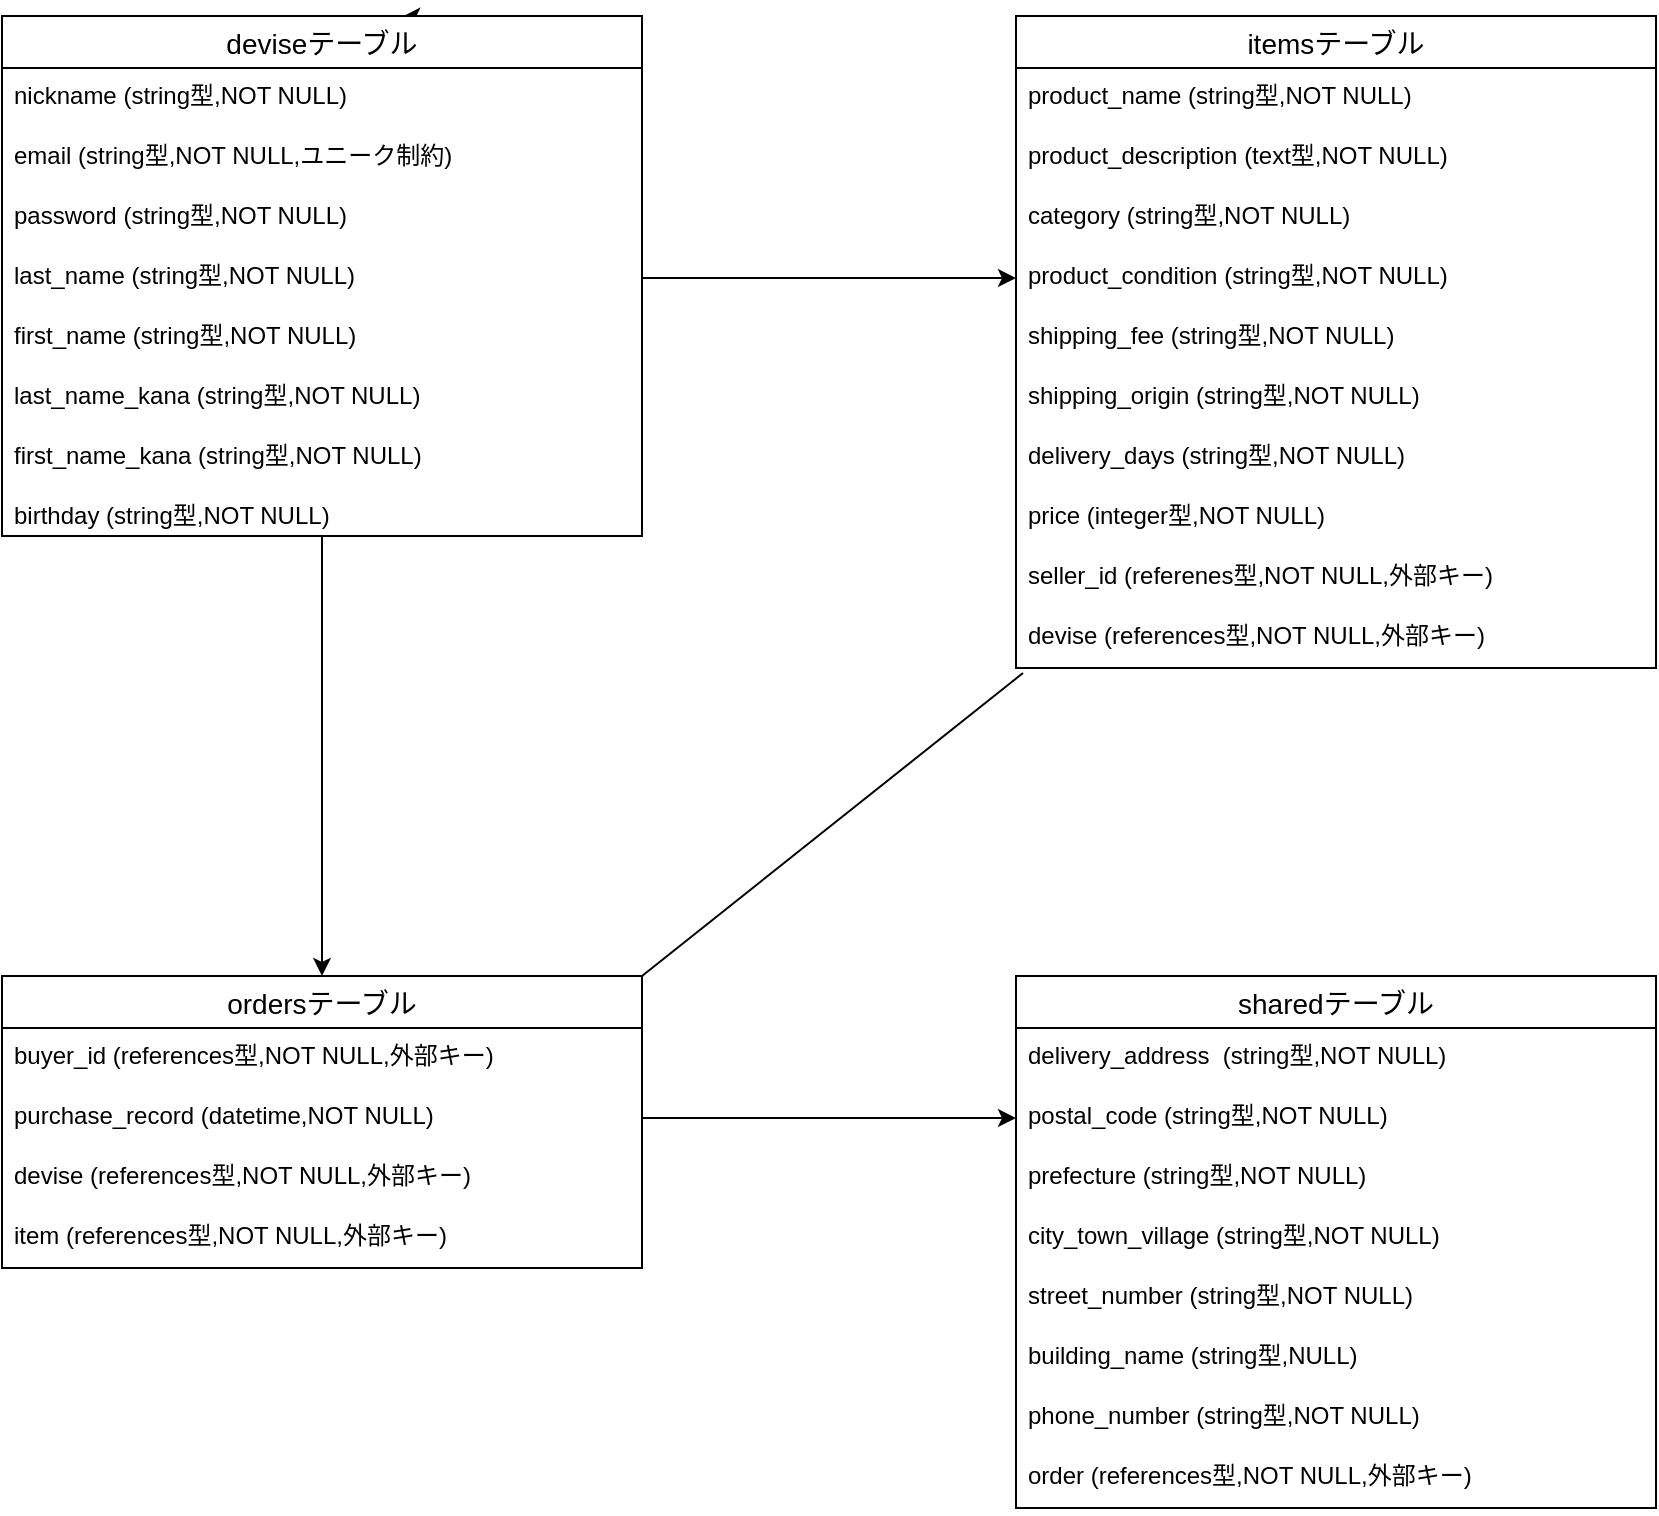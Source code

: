 <mxfile>
    <diagram id="VC_56RHJ9kjLEV1A4pTZ" name="ページ1">
        <mxGraphModel dx="716" dy="437" grid="1" gridSize="10" guides="1" tooltips="1" connect="1" arrows="1" fold="1" page="1" pageScale="1" pageWidth="827" pageHeight="1169" math="0" shadow="0">
            <root>
                <mxCell id="0"/>
                <mxCell id="1" parent="0"/>
                <mxCell id="H9mOBy8NTir6bm8V047Q-1" value="itemsテーブル" style="swimlane;fontStyle=0;childLayout=stackLayout;horizontal=1;startSize=26;horizontalStack=0;resizeParent=1;resizeParentMax=0;resizeLast=0;collapsible=1;marginBottom=0;align=center;fontSize=14;" vertex="1" parent="1">
                    <mxGeometry x="507" y="120" width="320" height="326" as="geometry"/>
                </mxCell>
                <mxCell id="H9mOBy8NTir6bm8V047Q-2" value="product_name (string型,NOT NULL)" style="text;strokeColor=none;fillColor=none;spacingLeft=4;spacingRight=4;overflow=hidden;rotatable=0;points=[[0,0.5],[1,0.5]];portConstraint=eastwest;fontSize=12;" vertex="1" parent="H9mOBy8NTir6bm8V047Q-1">
                    <mxGeometry y="26" width="320" height="30" as="geometry"/>
                </mxCell>
                <mxCell id="H9mOBy8NTir6bm8V047Q-26" value="product_description (text型,NOT NULL)" style="text;strokeColor=none;fillColor=none;spacingLeft=4;spacingRight=4;overflow=hidden;rotatable=0;points=[[0,0.5],[1,0.5]];portConstraint=eastwest;fontSize=12;" vertex="1" parent="H9mOBy8NTir6bm8V047Q-1">
                    <mxGeometry y="56" width="320" height="30" as="geometry"/>
                </mxCell>
                <mxCell id="H9mOBy8NTir6bm8V047Q-3" value="category (string型,NOT NULL)" style="text;strokeColor=none;fillColor=none;spacingLeft=4;spacingRight=4;overflow=hidden;rotatable=0;points=[[0,0.5],[1,0.5]];portConstraint=eastwest;fontSize=12;" vertex="1" parent="H9mOBy8NTir6bm8V047Q-1">
                    <mxGeometry y="86" width="320" height="30" as="geometry"/>
                </mxCell>
                <mxCell id="H9mOBy8NTir6bm8V047Q-4" value="product_condition (string型,NOT NULL)" style="text;strokeColor=none;fillColor=none;spacingLeft=4;spacingRight=4;overflow=hidden;rotatable=0;points=[[0,0.5],[1,0.5]];portConstraint=eastwest;fontSize=12;" vertex="1" parent="H9mOBy8NTir6bm8V047Q-1">
                    <mxGeometry y="116" width="320" height="30" as="geometry"/>
                </mxCell>
                <mxCell id="H9mOBy8NTir6bm8V047Q-33" value="shipping_fee (string型,NOT NULL)" style="text;strokeColor=none;fillColor=none;spacingLeft=4;spacingRight=4;overflow=hidden;rotatable=0;points=[[0,0.5],[1,0.5]];portConstraint=eastwest;fontSize=12;" vertex="1" parent="H9mOBy8NTir6bm8V047Q-1">
                    <mxGeometry y="146" width="320" height="30" as="geometry"/>
                </mxCell>
                <mxCell id="H9mOBy8NTir6bm8V047Q-25" value="shipping_origin (string型,NOT NULL)" style="text;strokeColor=none;fillColor=none;spacingLeft=4;spacingRight=4;overflow=hidden;rotatable=0;points=[[0,0.5],[1,0.5]];portConstraint=eastwest;fontSize=12;" vertex="1" parent="H9mOBy8NTir6bm8V047Q-1">
                    <mxGeometry y="176" width="320" height="30" as="geometry"/>
                </mxCell>
                <mxCell id="H9mOBy8NTir6bm8V047Q-32" value="delivery_days (string型,NOT NULL)" style="text;strokeColor=none;fillColor=none;spacingLeft=4;spacingRight=4;overflow=hidden;rotatable=0;points=[[0,0.5],[1,0.5]];portConstraint=eastwest;fontSize=12;" vertex="1" parent="H9mOBy8NTir6bm8V047Q-1">
                    <mxGeometry y="206" width="320" height="30" as="geometry"/>
                </mxCell>
                <mxCell id="H9mOBy8NTir6bm8V047Q-27" value="price (integer型,NOT NULL)" style="text;strokeColor=none;fillColor=none;spacingLeft=4;spacingRight=4;overflow=hidden;rotatable=0;points=[[0,0.5],[1,0.5]];portConstraint=eastwest;fontSize=12;" vertex="1" parent="H9mOBy8NTir6bm8V047Q-1">
                    <mxGeometry y="236" width="320" height="30" as="geometry"/>
                </mxCell>
                <mxCell id="H9mOBy8NTir6bm8V047Q-5" value="seller_id (referenes型,NOT NULL,外部キー)" style="text;strokeColor=none;fillColor=none;spacingLeft=4;spacingRight=4;overflow=hidden;rotatable=0;points=[[0,0.5],[1,0.5]];portConstraint=eastwest;fontSize=12;" vertex="1" parent="H9mOBy8NTir6bm8V047Q-1">
                    <mxGeometry y="266" width="320" height="30" as="geometry"/>
                </mxCell>
                <mxCell id="H9mOBy8NTir6bm8V047Q-48" value="devise (references型,NOT NULL,外部キー)" style="text;strokeColor=none;fillColor=none;spacingLeft=4;spacingRight=4;overflow=hidden;rotatable=0;points=[[0,0.5],[1,0.5]];portConstraint=eastwest;fontSize=12;" vertex="1" parent="H9mOBy8NTir6bm8V047Q-1">
                    <mxGeometry y="296" width="320" height="30" as="geometry"/>
                </mxCell>
                <mxCell id="H9mOBy8NTir6bm8V047Q-42" style="edgeStyle=none;html=1;exitX=1;exitY=0;exitDx=0;exitDy=0;" edge="1" parent="1" source="H9mOBy8NTir6bm8V047Q-6">
                    <mxGeometry relative="1" as="geometry">
                        <mxPoint x="200.143" y="120.286" as="targetPoint"/>
                    </mxGeometry>
                </mxCell>
                <mxCell id="H9mOBy8NTir6bm8V047Q-6" value="deviseテーブル" style="swimlane;fontStyle=0;childLayout=stackLayout;horizontal=1;startSize=26;horizontalStack=0;resizeParent=1;resizeParentMax=0;resizeLast=0;collapsible=1;marginBottom=0;align=center;fontSize=14;" vertex="1" parent="1">
                    <mxGeometry y="120" width="320" height="260" as="geometry"/>
                </mxCell>
                <mxCell id="H9mOBy8NTir6bm8V047Q-8" value="nickname (string型,NOT NULL)" style="text;strokeColor=none;fillColor=none;spacingLeft=4;spacingRight=4;overflow=hidden;rotatable=0;points=[[0,0.5],[1,0.5]];portConstraint=eastwest;fontSize=12;" vertex="1" parent="H9mOBy8NTir6bm8V047Q-6">
                    <mxGeometry y="26" width="320" height="30" as="geometry"/>
                </mxCell>
                <mxCell id="H9mOBy8NTir6bm8V047Q-9" value="email (string型,NOT NULL,ユニーク制約)" style="text;strokeColor=none;fillColor=none;spacingLeft=4;spacingRight=4;overflow=hidden;rotatable=0;points=[[0,0.5],[1,0.5]];portConstraint=eastwest;fontSize=12;" vertex="1" parent="H9mOBy8NTir6bm8V047Q-6">
                    <mxGeometry y="56" width="320" height="30" as="geometry"/>
                </mxCell>
                <mxCell id="H9mOBy8NTir6bm8V047Q-19" value="password (string型,NOT NULL)" style="text;strokeColor=none;fillColor=none;spacingLeft=4;spacingRight=4;overflow=hidden;rotatable=0;points=[[0,0.5],[1,0.5]];portConstraint=eastwest;fontSize=12;" vertex="1" parent="H9mOBy8NTir6bm8V047Q-6">
                    <mxGeometry y="86" width="320" height="30" as="geometry"/>
                </mxCell>
                <mxCell id="H9mOBy8NTir6bm8V047Q-21" value="last_name (string型,NOT NULL)" style="text;strokeColor=none;fillColor=none;spacingLeft=4;spacingRight=4;overflow=hidden;rotatable=0;points=[[0,0.5],[1,0.5]];portConstraint=eastwest;fontSize=12;" vertex="1" parent="H9mOBy8NTir6bm8V047Q-6">
                    <mxGeometry y="116" width="320" height="30" as="geometry"/>
                </mxCell>
                <mxCell id="H9mOBy8NTir6bm8V047Q-22" value="first_name (string型,NOT NULL)" style="text;strokeColor=none;fillColor=none;spacingLeft=4;spacingRight=4;overflow=hidden;rotatable=0;points=[[0,0.5],[1,0.5]];portConstraint=eastwest;fontSize=12;" vertex="1" parent="H9mOBy8NTir6bm8V047Q-6">
                    <mxGeometry y="146" width="320" height="30" as="geometry"/>
                </mxCell>
                <mxCell id="H9mOBy8NTir6bm8V047Q-23" value="last_name_kana (string型,NOT NULL)" style="text;strokeColor=none;fillColor=none;spacingLeft=4;spacingRight=4;overflow=hidden;rotatable=0;points=[[0,0.5],[1,0.5]];portConstraint=eastwest;fontSize=12;" vertex="1" parent="H9mOBy8NTir6bm8V047Q-6">
                    <mxGeometry y="176" width="320" height="30" as="geometry"/>
                </mxCell>
                <mxCell id="H9mOBy8NTir6bm8V047Q-24" value="first_name_kana (string型,NOT NULL)" style="text;strokeColor=none;fillColor=none;spacingLeft=4;spacingRight=4;overflow=hidden;rotatable=0;points=[[0,0.5],[1,0.5]];portConstraint=eastwest;fontSize=12;" vertex="1" parent="H9mOBy8NTir6bm8V047Q-6">
                    <mxGeometry y="206" width="320" height="30" as="geometry"/>
                </mxCell>
                <mxCell id="H9mOBy8NTir6bm8V047Q-20" value="birthday (string型,NOT NULL)" style="text;strokeColor=none;fillColor=none;spacingLeft=4;spacingRight=4;overflow=hidden;rotatable=0;points=[[0,0.5],[1,0.5]];portConstraint=eastwest;fontSize=12;" vertex="1" parent="H9mOBy8NTir6bm8V047Q-6">
                    <mxGeometry y="236" width="320" height="24" as="geometry"/>
                </mxCell>
                <mxCell id="H9mOBy8NTir6bm8V047Q-11" value="ordersテーブル" style="swimlane;fontStyle=0;childLayout=stackLayout;horizontal=1;startSize=26;horizontalStack=0;resizeParent=1;resizeParentMax=0;resizeLast=0;collapsible=1;marginBottom=0;align=center;fontSize=14;" vertex="1" parent="1">
                    <mxGeometry y="600" width="320" height="146" as="geometry">
                        <mxRectangle y="720" width="130" height="30" as="alternateBounds"/>
                    </mxGeometry>
                </mxCell>
                <mxCell id="H9mOBy8NTir6bm8V047Q-12" value="buyer_id (references型,NOT NULL,外部キー)" style="text;strokeColor=none;fillColor=none;spacingLeft=4;spacingRight=4;overflow=hidden;rotatable=0;points=[[0,0.5],[1,0.5]];portConstraint=eastwest;fontSize=12;" vertex="1" parent="H9mOBy8NTir6bm8V047Q-11">
                    <mxGeometry y="26" width="320" height="30" as="geometry"/>
                </mxCell>
                <mxCell id="H9mOBy8NTir6bm8V047Q-13" value="purchase_record (datetime,NOT NULL)" style="text;strokeColor=none;fillColor=none;spacingLeft=4;spacingRight=4;overflow=hidden;rotatable=0;points=[[0,0.5],[1,0.5]];portConstraint=eastwest;fontSize=12;" vertex="1" parent="H9mOBy8NTir6bm8V047Q-11">
                    <mxGeometry y="56" width="320" height="30" as="geometry"/>
                </mxCell>
                <mxCell id="H9mOBy8NTir6bm8V047Q-43" style="edgeStyle=none;html=1;entryX=1;entryY=0.5;entryDx=0;entryDy=0;" edge="1" parent="H9mOBy8NTir6bm8V047Q-11" source="H9mOBy8NTir6bm8V047Q-11" target="H9mOBy8NTir6bm8V047Q-12">
                    <mxGeometry relative="1" as="geometry">
                        <mxPoint x="200" y="40" as="targetPoint"/>
                    </mxGeometry>
                </mxCell>
                <mxCell id="H9mOBy8NTir6bm8V047Q-63" value="devise (references型,NOT NULL,外部キー)&#10;&#10;" style="text;strokeColor=none;fillColor=none;spacingLeft=4;spacingRight=4;overflow=hidden;rotatable=0;points=[[0,0.5],[1,0.5]];portConstraint=eastwest;fontSize=12;" vertex="1" parent="H9mOBy8NTir6bm8V047Q-11">
                    <mxGeometry y="86" width="320" height="30" as="geometry"/>
                </mxCell>
                <mxCell id="H9mOBy8NTir6bm8V047Q-62" value="item (references型,NOT NULL,外部キー)" style="text;strokeColor=none;fillColor=none;spacingLeft=4;spacingRight=4;overflow=hidden;rotatable=0;points=[[0,0.5],[1,0.5]];portConstraint=eastwest;fontSize=12;" vertex="1" parent="H9mOBy8NTir6bm8V047Q-11">
                    <mxGeometry y="116" width="320" height="30" as="geometry"/>
                </mxCell>
                <mxCell id="H9mOBy8NTir6bm8V047Q-15" value="sharedテーブル" style="swimlane;fontStyle=0;childLayout=stackLayout;horizontal=1;startSize=26;horizontalStack=0;resizeParent=1;resizeParentMax=0;resizeLast=0;collapsible=1;marginBottom=0;align=center;fontSize=14;" vertex="1" parent="1">
                    <mxGeometry x="507" y="600" width="320" height="266" as="geometry"/>
                </mxCell>
                <mxCell id="H9mOBy8NTir6bm8V047Q-41" value="delivery_address  (string型,NOT NULL)" style="text;strokeColor=none;fillColor=none;spacingLeft=4;spacingRight=4;overflow=hidden;rotatable=0;points=[[0,0.5],[1,0.5]];portConstraint=eastwest;fontSize=12;" vertex="1" parent="H9mOBy8NTir6bm8V047Q-15">
                    <mxGeometry y="26" width="320" height="30" as="geometry"/>
                </mxCell>
                <mxCell id="H9mOBy8NTir6bm8V047Q-36" value="postal_code (string型,NOT NULL)" style="text;strokeColor=none;fillColor=none;spacingLeft=4;spacingRight=4;overflow=hidden;rotatable=0;points=[[0,0.5],[1,0.5]];portConstraint=eastwest;fontSize=12;" vertex="1" parent="H9mOBy8NTir6bm8V047Q-15">
                    <mxGeometry y="56" width="320" height="30" as="geometry"/>
                </mxCell>
                <mxCell id="H9mOBy8NTir6bm8V047Q-37" value="prefecture (string型,NOT NULL)" style="text;strokeColor=none;fillColor=none;spacingLeft=4;spacingRight=4;overflow=hidden;rotatable=0;points=[[0,0.5],[1,0.5]];portConstraint=eastwest;fontSize=12;" vertex="1" parent="H9mOBy8NTir6bm8V047Q-15">
                    <mxGeometry y="86" width="320" height="30" as="geometry"/>
                </mxCell>
                <mxCell id="H9mOBy8NTir6bm8V047Q-39" value="city_town_village (string型,NOT NULL)" style="text;strokeColor=none;fillColor=none;spacingLeft=4;spacingRight=4;overflow=hidden;rotatable=0;points=[[0,0.5],[1,0.5]];portConstraint=eastwest;fontSize=12;" vertex="1" parent="H9mOBy8NTir6bm8V047Q-15">
                    <mxGeometry y="116" width="320" height="30" as="geometry"/>
                </mxCell>
                <mxCell id="H9mOBy8NTir6bm8V047Q-40" value="street_number (string型,NOT NULL)" style="text;strokeColor=none;fillColor=none;spacingLeft=4;spacingRight=4;overflow=hidden;rotatable=0;points=[[0,0.5],[1,0.5]];portConstraint=eastwest;fontSize=12;" vertex="1" parent="H9mOBy8NTir6bm8V047Q-15">
                    <mxGeometry y="146" width="320" height="30" as="geometry"/>
                </mxCell>
                <mxCell id="H9mOBy8NTir6bm8V047Q-38" value="building_name (string型,NULL)" style="text;strokeColor=none;fillColor=none;spacingLeft=4;spacingRight=4;overflow=hidden;rotatable=0;points=[[0,0.5],[1,0.5]];portConstraint=eastwest;fontSize=12;" vertex="1" parent="H9mOBy8NTir6bm8V047Q-15">
                    <mxGeometry y="176" width="320" height="30" as="geometry"/>
                </mxCell>
                <mxCell id="H9mOBy8NTir6bm8V047Q-18" value="phone_number (string型,NOT NULL)" style="text;strokeColor=none;fillColor=none;spacingLeft=4;spacingRight=4;overflow=hidden;rotatable=0;points=[[0,0.5],[1,0.5]];portConstraint=eastwest;fontSize=12;" vertex="1" parent="H9mOBy8NTir6bm8V047Q-15">
                    <mxGeometry y="206" width="320" height="30" as="geometry"/>
                </mxCell>
                <mxCell id="H9mOBy8NTir6bm8V047Q-64" value="order (references型,NOT NULL,外部キー)" style="text;strokeColor=none;fillColor=none;spacingLeft=4;spacingRight=4;overflow=hidden;rotatable=0;points=[[0,0.5],[1,0.5]];portConstraint=eastwest;fontSize=12;" vertex="1" parent="H9mOBy8NTir6bm8V047Q-15">
                    <mxGeometry y="236" width="320" height="30" as="geometry"/>
                </mxCell>
                <mxCell id="H9mOBy8NTir6bm8V047Q-65" style="edgeStyle=none;html=1;entryX=0.5;entryY=0;entryDx=0;entryDy=0;" edge="1" parent="1" target="H9mOBy8NTir6bm8V047Q-11">
                    <mxGeometry relative="1" as="geometry">
                        <mxPoint x="160" y="380" as="sourcePoint"/>
                    </mxGeometry>
                </mxCell>
                <mxCell id="H9mOBy8NTir6bm8V047Q-66" style="edgeStyle=none;html=1;exitX=1;exitY=0.5;exitDx=0;exitDy=0;entryX=0;entryY=0.5;entryDx=0;entryDy=0;" edge="1" parent="1" source="H9mOBy8NTir6bm8V047Q-21" target="H9mOBy8NTir6bm8V047Q-4">
                    <mxGeometry relative="1" as="geometry"/>
                </mxCell>
                <mxCell id="H9mOBy8NTir6bm8V047Q-68" style="edgeStyle=none;html=1;exitX=1;exitY=0.5;exitDx=0;exitDy=0;entryX=0;entryY=0.5;entryDx=0;entryDy=0;" edge="1" parent="1" source="H9mOBy8NTir6bm8V047Q-13" target="H9mOBy8NTir6bm8V047Q-36">
                    <mxGeometry relative="1" as="geometry"/>
                </mxCell>
                <mxCell id="H9mOBy8NTir6bm8V047Q-69" value="" style="endArrow=none;html=1;rounded=0;exitX=1;exitY=0;exitDx=0;exitDy=0;entryX=0.011;entryY=1.083;entryDx=0;entryDy=0;entryPerimeter=0;" edge="1" parent="1" source="H9mOBy8NTir6bm8V047Q-11" target="H9mOBy8NTir6bm8V047Q-48">
                    <mxGeometry relative="1" as="geometry">
                        <mxPoint x="380" y="446" as="sourcePoint"/>
                        <mxPoint x="540" y="446" as="targetPoint"/>
                    </mxGeometry>
                </mxCell>
            </root>
        </mxGraphModel>
    </diagram>
</mxfile>